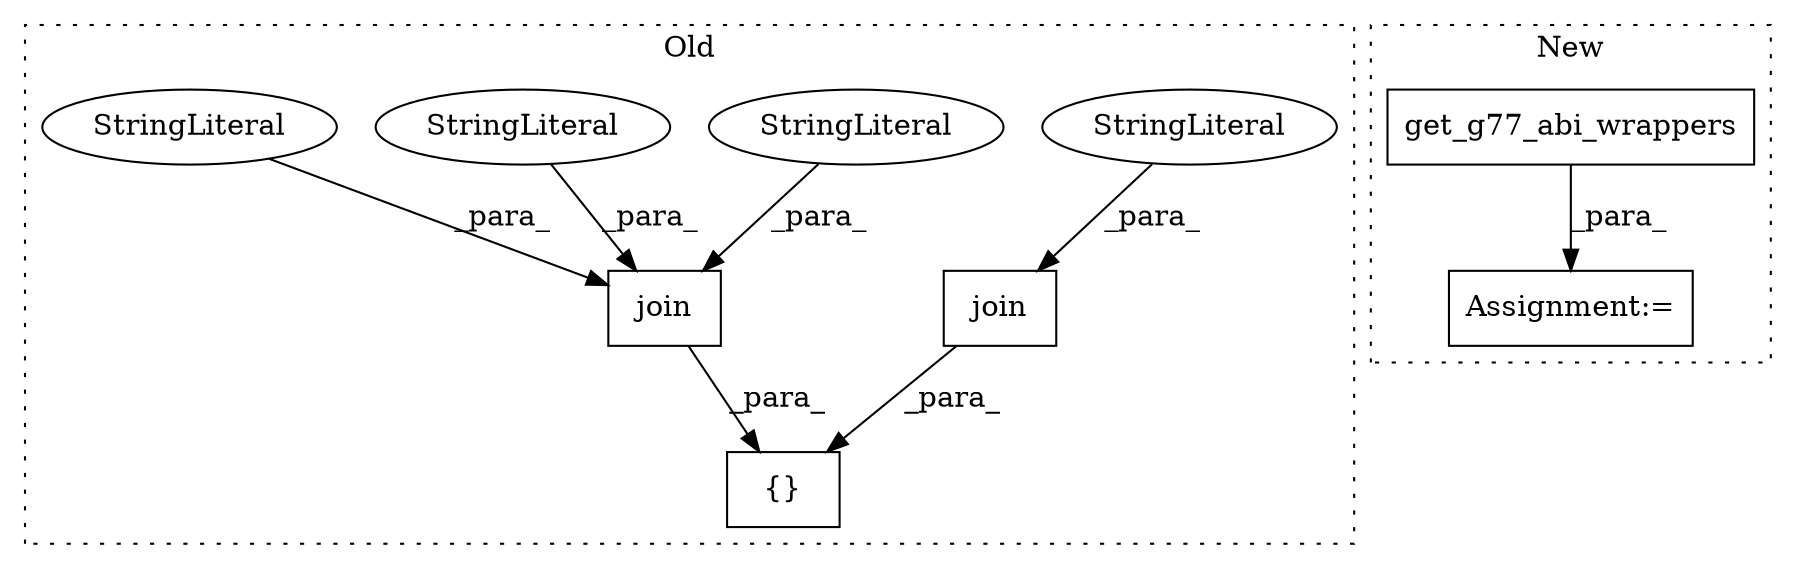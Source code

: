 digraph G {
subgraph cluster0 {
1 [label="join" a="32" s="1021,1064" l="5,1" shape="box"];
3 [label="{}" a="4" s="1020,1110" l="1,1" shape="box"];
4 [label="join" a="32" s="1066,1109" l="5,1" shape="box"];
5 [label="StringLiteral" a="45" s="1035" l="11" shape="ellipse"];
6 [label="StringLiteral" a="45" s="1071" l="8" shape="ellipse"];
7 [label="StringLiteral" a="45" s="1047" l="17" shape="ellipse"];
8 [label="StringLiteral" a="45" s="1026" l="8" shape="ellipse"];
label = "Old";
style="dotted";
}
subgraph cluster1 {
2 [label="get_g77_abi_wrappers" a="32" s="963,994" l="21,1" shape="box"];
9 [label="Assignment:=" a="7" s="961" l="2" shape="box"];
label = "New";
style="dotted";
}
1 -> 3 [label="_para_"];
2 -> 9 [label="_para_"];
4 -> 3 [label="_para_"];
5 -> 1 [label="_para_"];
6 -> 4 [label="_para_"];
7 -> 1 [label="_para_"];
8 -> 1 [label="_para_"];
}